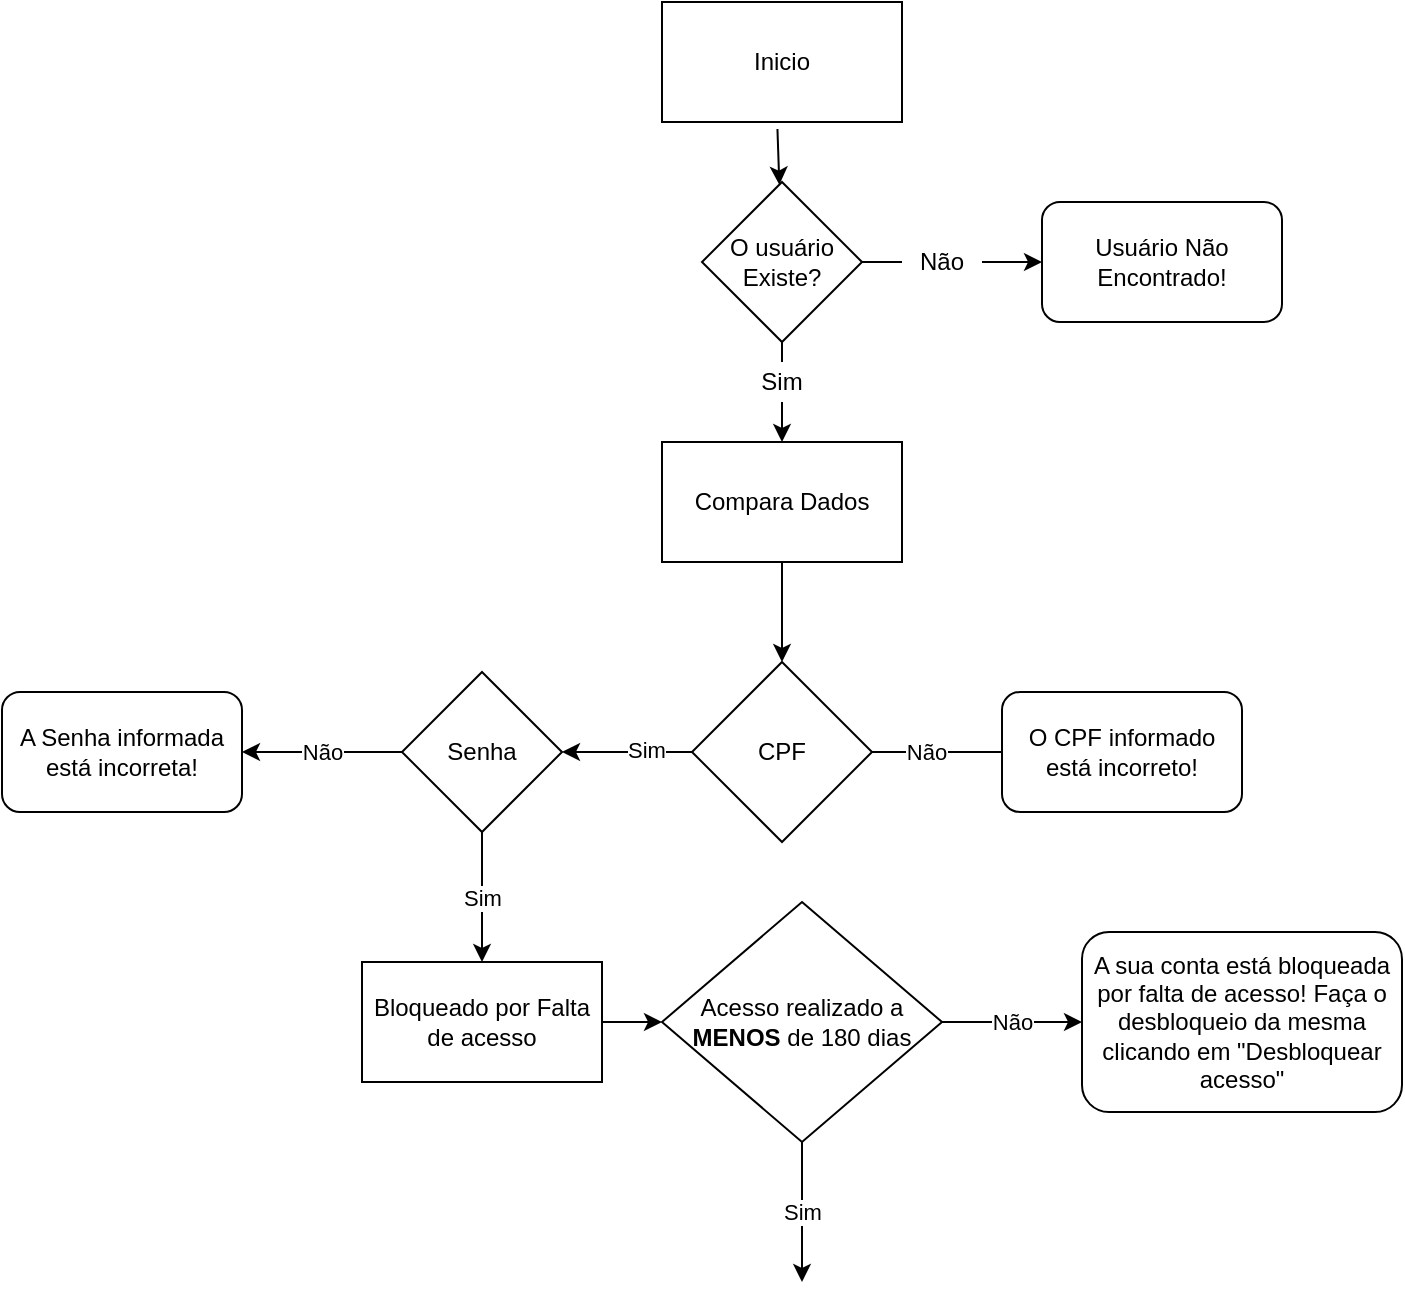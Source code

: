 <mxfile version="14.6.9" type="github"><diagram id="bmUzEmbpQ-iRr0HewWPn" name="Page-1"><mxGraphModel dx="981" dy="574" grid="1" gridSize="10" guides="1" tooltips="1" connect="1" arrows="1" fold="1" page="1" pageScale="1" pageWidth="850" pageHeight="1100" math="0" shadow="0"><root><mxCell id="0"/><mxCell id="1" parent="0"/><mxCell id="GW-i5wbCwdgm3NOCq4Q_-8" value="O usuário Existe?" style="rhombus;whiteSpace=wrap;html=1;" vertex="1" parent="1"><mxGeometry x="360" y="110" width="80" height="80" as="geometry"/></mxCell><mxCell id="GW-i5wbCwdgm3NOCq4Q_-9" value="" style="endArrow=classic;html=1;exitX=0.481;exitY=1.058;exitDx=0;exitDy=0;exitPerimeter=0;" edge="1" parent="1" target="GW-i5wbCwdgm3NOCq4Q_-8"><mxGeometry width="50" height="50" relative="1" as="geometry"><mxPoint x="397.72" y="83.48" as="sourcePoint"/><mxPoint x="620" y="150" as="targetPoint"/></mxGeometry></mxCell><mxCell id="GW-i5wbCwdgm3NOCq4Q_-10" value="" style="endArrow=classic;html=1;exitX=1;exitY=0.5;exitDx=0;exitDy=0;startArrow=none;" edge="1" parent="1" source="GW-i5wbCwdgm3NOCq4Q_-12" target="GW-i5wbCwdgm3NOCq4Q_-17"><mxGeometry width="50" height="50" relative="1" as="geometry"><mxPoint x="570" y="200" as="sourcePoint"/><mxPoint x="590" y="150" as="targetPoint"/></mxGeometry></mxCell><mxCell id="GW-i5wbCwdgm3NOCq4Q_-11" value="" style="endArrow=classic;html=1;startArrow=none;" edge="1" parent="1" source="GW-i5wbCwdgm3NOCq4Q_-14" target="GW-i5wbCwdgm3NOCq4Q_-19"><mxGeometry width="50" height="50" relative="1" as="geometry"><mxPoint x="397" y="219" as="sourcePoint"/><mxPoint x="397" y="290" as="targetPoint"/></mxGeometry></mxCell><mxCell id="GW-i5wbCwdgm3NOCq4Q_-12" value="Não" style="text;html=1;strokeColor=none;fillColor=none;align=center;verticalAlign=middle;whiteSpace=wrap;rounded=0;" vertex="1" parent="1"><mxGeometry x="460" y="140" width="40" height="20" as="geometry"/></mxCell><mxCell id="GW-i5wbCwdgm3NOCq4Q_-13" value="" style="endArrow=none;html=1;exitX=1;exitY=0.5;exitDx=0;exitDy=0;" edge="1" parent="1" source="GW-i5wbCwdgm3NOCq4Q_-8" target="GW-i5wbCwdgm3NOCq4Q_-12"><mxGeometry width="50" height="50" relative="1" as="geometry"><mxPoint x="440" y="180" as="sourcePoint"/><mxPoint x="590" y="180" as="targetPoint"/></mxGeometry></mxCell><mxCell id="GW-i5wbCwdgm3NOCq4Q_-14" value="Sim" style="text;html=1;strokeColor=none;fillColor=none;align=center;verticalAlign=middle;whiteSpace=wrap;rounded=0;" vertex="1" parent="1"><mxGeometry x="380" y="200" width="40" height="20" as="geometry"/></mxCell><mxCell id="GW-i5wbCwdgm3NOCq4Q_-15" value="" style="endArrow=none;html=1;" edge="1" parent="1" source="GW-i5wbCwdgm3NOCq4Q_-8" target="GW-i5wbCwdgm3NOCq4Q_-14"><mxGeometry width="50" height="50" relative="1" as="geometry"><mxPoint x="398.835" y="218.835" as="sourcePoint"/><mxPoint x="397" y="280" as="targetPoint"/></mxGeometry></mxCell><mxCell id="GW-i5wbCwdgm3NOCq4Q_-16" value="Inicio" style="rounded=0;whiteSpace=wrap;html=1;" vertex="1" parent="1"><mxGeometry x="340" y="20" width="120" height="60" as="geometry"/></mxCell><mxCell id="GW-i5wbCwdgm3NOCq4Q_-17" value="Usuário Não Encontrado!" style="rounded=1;whiteSpace=wrap;html=1;" vertex="1" parent="1"><mxGeometry x="530" y="120" width="120" height="60" as="geometry"/></mxCell><mxCell id="GW-i5wbCwdgm3NOCq4Q_-19" value="Compara Dados" style="rounded=0;whiteSpace=wrap;html=1;" vertex="1" parent="1"><mxGeometry x="340" y="240" width="120" height="60" as="geometry"/></mxCell><mxCell id="GW-i5wbCwdgm3NOCq4Q_-26" style="edgeStyle=orthogonalEdgeStyle;rounded=0;orthogonalLoop=1;jettySize=auto;html=1;" edge="1" parent="1" source="GW-i5wbCwdgm3NOCq4Q_-21" target="GW-i5wbCwdgm3NOCq4Q_-22"><mxGeometry relative="1" as="geometry"/></mxCell><mxCell id="GW-i5wbCwdgm3NOCq4Q_-27" value="Sim" style="edgeLabel;html=1;align=center;verticalAlign=middle;resizable=0;points=[];" vertex="1" connectable="0" parent="GW-i5wbCwdgm3NOCq4Q_-26"><mxGeometry x="-0.274" y="-1" relative="1" as="geometry"><mxPoint as="offset"/></mxGeometry></mxCell><mxCell id="GW-i5wbCwdgm3NOCq4Q_-21" value="CPF" style="rhombus;whiteSpace=wrap;html=1;" vertex="1" parent="1"><mxGeometry x="355" y="350" width="90" height="90" as="geometry"/></mxCell><mxCell id="GW-i5wbCwdgm3NOCq4Q_-22" value="Senha" style="rhombus;whiteSpace=wrap;html=1;" vertex="1" parent="1"><mxGeometry x="210" y="355" width="80" height="80" as="geometry"/></mxCell><mxCell id="GW-i5wbCwdgm3NOCq4Q_-23" value="" style="endArrow=classic;html=1;" edge="1" parent="1" source="GW-i5wbCwdgm3NOCq4Q_-19" target="GW-i5wbCwdgm3NOCq4Q_-21"><mxGeometry width="50" height="50" relative="1" as="geometry"><mxPoint x="570" y="290" as="sourcePoint"/><mxPoint x="620" y="240" as="targetPoint"/></mxGeometry></mxCell><mxCell id="GW-i5wbCwdgm3NOCq4Q_-24" value="" style="endArrow=classic;html=1;exitX=1;exitY=0.5;exitDx=0;exitDy=0;startArrow=none;" edge="1" parent="1" source="GW-i5wbCwdgm3NOCq4Q_-28"><mxGeometry width="50" height="50" relative="1" as="geometry"><mxPoint x="350" y="260" as="sourcePoint"/><mxPoint x="520" y="395" as="targetPoint"/><Array as="points"><mxPoint x="590" y="395"/></Array></mxGeometry></mxCell><mxCell id="GW-i5wbCwdgm3NOCq4Q_-28" value="O CPF informado está incorreto!" style="rounded=1;whiteSpace=wrap;html=1;" vertex="1" parent="1"><mxGeometry x="510" y="365" width="120" height="60" as="geometry"/></mxCell><mxCell id="GW-i5wbCwdgm3NOCq4Q_-29" value="" style="endArrow=none;html=1;exitX=1;exitY=0.5;exitDx=0;exitDy=0;" edge="1" parent="1" source="GW-i5wbCwdgm3NOCq4Q_-21" target="GW-i5wbCwdgm3NOCq4Q_-28"><mxGeometry width="50" height="50" relative="1" as="geometry"><mxPoint x="445" y="395" as="sourcePoint"/><mxPoint x="520" y="395" as="targetPoint"/><Array as="points"/></mxGeometry></mxCell><mxCell id="GW-i5wbCwdgm3NOCq4Q_-30" value="Não" style="edgeLabel;html=1;align=center;verticalAlign=middle;resizable=0;points=[];" vertex="1" connectable="0" parent="GW-i5wbCwdgm3NOCq4Q_-29"><mxGeometry x="-0.173" relative="1" as="geometry"><mxPoint as="offset"/></mxGeometry></mxCell><mxCell id="GW-i5wbCwdgm3NOCq4Q_-31" value="Não" style="endArrow=classic;html=1;exitX=0;exitY=0.5;exitDx=0;exitDy=0;" edge="1" parent="1" source="GW-i5wbCwdgm3NOCq4Q_-22" target="GW-i5wbCwdgm3NOCq4Q_-32"><mxGeometry width="50" height="50" relative="1" as="geometry"><mxPoint x="510" y="320" as="sourcePoint"/><mxPoint x="150" y="395" as="targetPoint"/></mxGeometry></mxCell><mxCell id="GW-i5wbCwdgm3NOCq4Q_-32" value="A Senha informada está incorreta!" style="rounded=1;whiteSpace=wrap;html=1;" vertex="1" parent="1"><mxGeometry x="10" y="365" width="120" height="60" as="geometry"/></mxCell><mxCell id="GW-i5wbCwdgm3NOCq4Q_-34" value="Sim" style="endArrow=classic;html=1;exitX=0.5;exitY=1;exitDx=0;exitDy=0;" edge="1" parent="1" source="GW-i5wbCwdgm3NOCq4Q_-22" target="GW-i5wbCwdgm3NOCq4Q_-35"><mxGeometry width="50" height="50" relative="1" as="geometry"><mxPoint x="320" y="400" as="sourcePoint"/><mxPoint x="250" y="540" as="targetPoint"/></mxGeometry></mxCell><mxCell id="GW-i5wbCwdgm3NOCq4Q_-35" value="Bloqueado por Falta de acesso" style="rounded=0;whiteSpace=wrap;html=1;" vertex="1" parent="1"><mxGeometry x="190" y="500" width="120" height="60" as="geometry"/></mxCell><mxCell id="GW-i5wbCwdgm3NOCq4Q_-36" value="Acesso realizado a &lt;b&gt;MENOS&lt;/b&gt; de 180 dias" style="rhombus;whiteSpace=wrap;html=1;" vertex="1" parent="1"><mxGeometry x="340" y="470" width="140" height="120" as="geometry"/></mxCell><mxCell id="GW-i5wbCwdgm3NOCq4Q_-37" value="" style="endArrow=classic;html=1;exitX=1;exitY=0.5;exitDx=0;exitDy=0;" edge="1" parent="1" source="GW-i5wbCwdgm3NOCq4Q_-35" target="GW-i5wbCwdgm3NOCq4Q_-36"><mxGeometry width="50" height="50" relative="1" as="geometry"><mxPoint x="80" y="560" as="sourcePoint"/><mxPoint x="130" y="510" as="targetPoint"/></mxGeometry></mxCell><mxCell id="GW-i5wbCwdgm3NOCq4Q_-38" value="A sua conta está bloqueada por falta de acesso! Faça o desbloqueio da mesma clicando em &quot;Desbloquear acesso&quot;" style="rounded=1;whiteSpace=wrap;html=1;" vertex="1" parent="1"><mxGeometry x="550" y="485" width="160" height="90" as="geometry"/></mxCell><mxCell id="GW-i5wbCwdgm3NOCq4Q_-39" value="Não" style="endArrow=classic;html=1;exitX=1;exitY=0.5;exitDx=0;exitDy=0;" edge="1" parent="1" source="GW-i5wbCwdgm3NOCq4Q_-36" target="GW-i5wbCwdgm3NOCq4Q_-38"><mxGeometry width="50" height="50" relative="1" as="geometry"><mxPoint x="320" y="590" as="sourcePoint"/><mxPoint x="370" y="540" as="targetPoint"/></mxGeometry></mxCell><mxCell id="GW-i5wbCwdgm3NOCq4Q_-40" value="Sim" style="endArrow=classic;html=1;exitX=0.5;exitY=1;exitDx=0;exitDy=0;" edge="1" parent="1" source="GW-i5wbCwdgm3NOCq4Q_-36"><mxGeometry width="50" height="50" relative="1" as="geometry"><mxPoint x="320" y="590" as="sourcePoint"/><mxPoint x="410" y="660" as="targetPoint"/></mxGeometry></mxCell></root></mxGraphModel></diagram></mxfile>